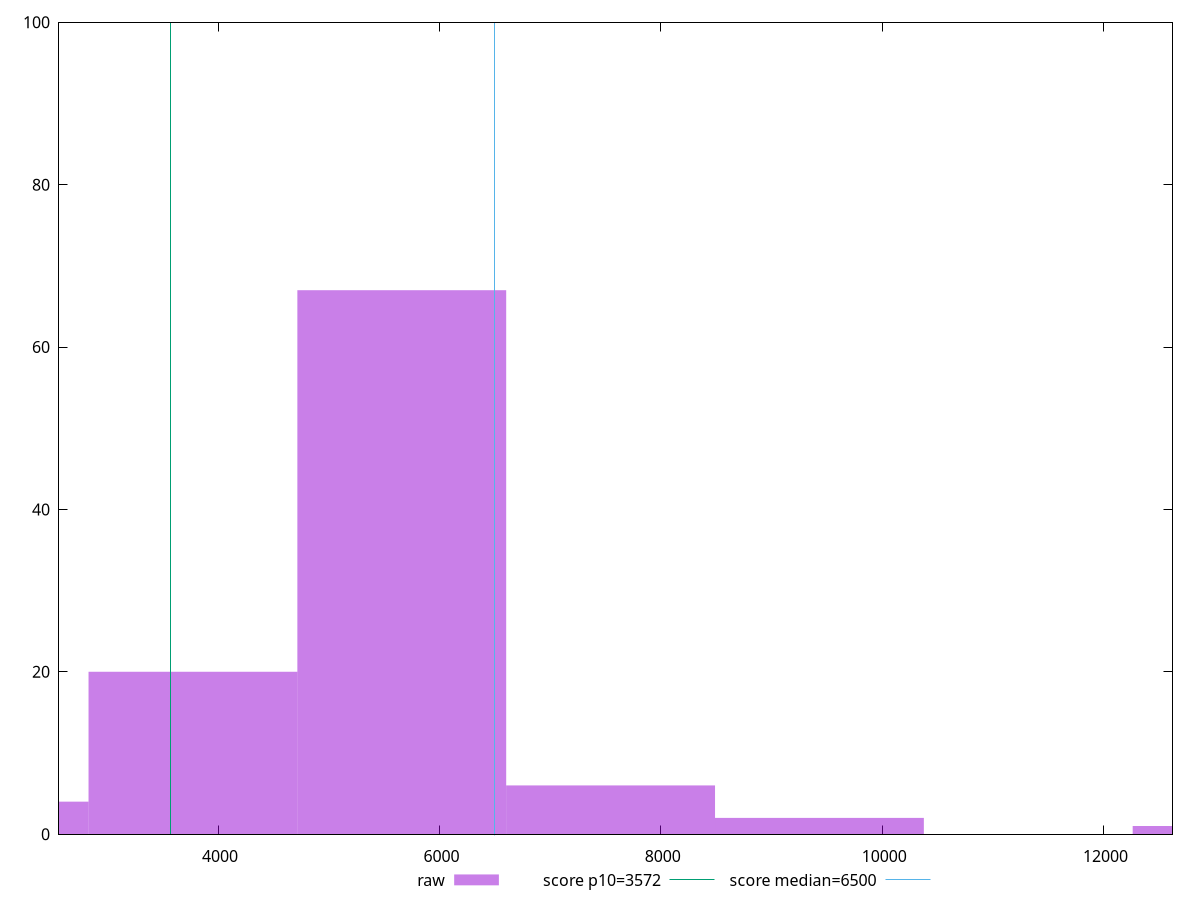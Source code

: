 reset

$raw <<EOF
5659.778859111925 67
3773.185906074617 20
7546.371812149234 6
9432.964765186542 2
13206.150671261159 1
1886.5929530373085 4
EOF

set key outside below
set boxwidth 1886.5929530373085
set xrange [2563.0675:12622.564]
set yrange [0:100]
set trange [0:100]
set style fill transparent solid 0.5 noborder

set parametric
set terminal svg size 640, 490 enhanced background rgb 'white'
set output "reprap/first-cpu-idle/samples/pages+cached+noexternal+nomedia/raw/histogram.svg"

plot $raw title "raw" with boxes, \
     3572,t title "score p10=3572", \
     6500,t title "score median=6500"

reset
